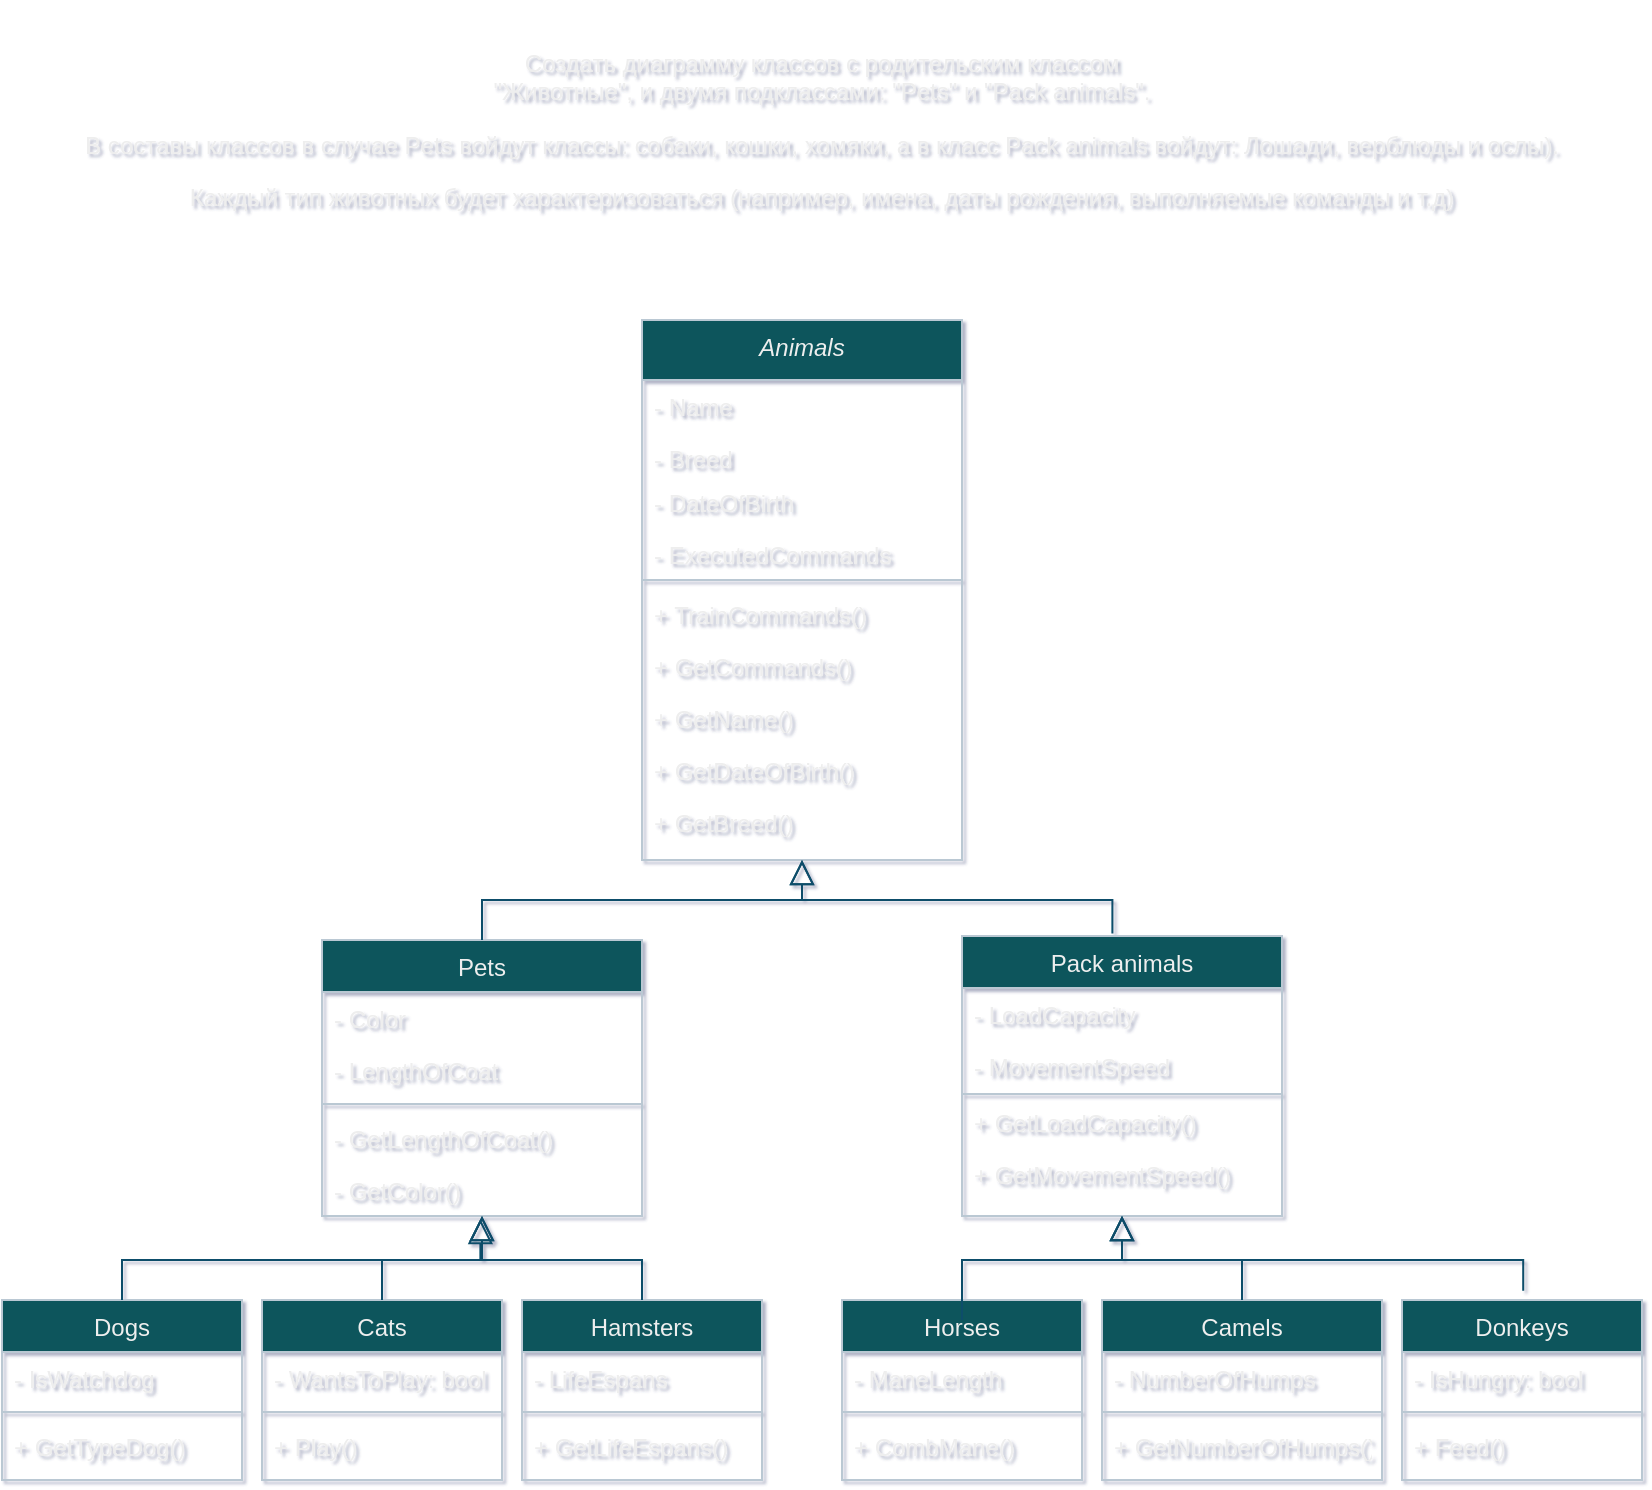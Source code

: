 <mxfile version="23.1.5" type="device">
  <diagram id="C5RBs43oDa-KdzZeNtuy" name="Page-1">
    <mxGraphModel dx="989" dy="1746" grid="1" gridSize="10" guides="1" tooltips="1" connect="1" arrows="1" fold="1" page="1" pageScale="1" pageWidth="827" pageHeight="1169" background="none" math="0" shadow="1">
      <root>
        <mxCell id="WIyWlLk6GJQsqaUBKTNV-0" />
        <mxCell id="WIyWlLk6GJQsqaUBKTNV-1" parent="WIyWlLk6GJQsqaUBKTNV-0" />
        <mxCell id="zkfFHV4jXpPFQw0GAbJ--0" value="Animals" style="swimlane;fontStyle=2;align=center;verticalAlign=top;childLayout=stackLayout;horizontal=1;startSize=30;horizontalStack=0;resizeParent=1;resizeLast=0;collapsible=1;marginBottom=0;rounded=0;shadow=0;strokeWidth=1;labelBackgroundColor=none;fillColor=#09555B;strokeColor=#BAC8D3;fontColor=#EEEEEE;" parent="WIyWlLk6GJQsqaUBKTNV-1" vertex="1">
          <mxGeometry x="320" y="-990" width="160" height="270" as="geometry">
            <mxRectangle x="328" y="-1000" width="160" height="26" as="alternateBounds" />
          </mxGeometry>
        </mxCell>
        <mxCell id="zkfFHV4jXpPFQw0GAbJ--1" value="- Name" style="text;align=left;verticalAlign=top;spacingLeft=4;spacingRight=4;overflow=hidden;rotatable=0;points=[[0,0.5],[1,0.5]];portConstraint=eastwest;labelBackgroundColor=none;fontColor=#EEEEEE;" parent="zkfFHV4jXpPFQw0GAbJ--0" vertex="1">
          <mxGeometry y="30" width="160" height="26" as="geometry" />
        </mxCell>
        <mxCell id="IQBEMknOkp3h7RY4y-Vy-2" value="- Breed" style="text;align=left;verticalAlign=top;spacingLeft=4;spacingRight=4;overflow=hidden;rotatable=0;points=[[0,0.5],[1,0.5]];portConstraint=eastwest;rounded=0;shadow=0;html=0;labelBackgroundColor=none;fontColor=#EEEEEE;" vertex="1" parent="zkfFHV4jXpPFQw0GAbJ--0">
          <mxGeometry y="56" width="160" height="22" as="geometry" />
        </mxCell>
        <mxCell id="zkfFHV4jXpPFQw0GAbJ--2" value="- DateOfBirth" style="text;align=left;verticalAlign=top;spacingLeft=4;spacingRight=4;overflow=hidden;rotatable=0;points=[[0,0.5],[1,0.5]];portConstraint=eastwest;rounded=0;shadow=0;html=0;labelBackgroundColor=none;fontColor=#EEEEEE;" parent="zkfFHV4jXpPFQw0GAbJ--0" vertex="1">
          <mxGeometry y="78" width="160" height="26" as="geometry" />
        </mxCell>
        <mxCell id="zkfFHV4jXpPFQw0GAbJ--3" value="- ExecutedCommands" style="text;align=left;verticalAlign=top;spacingLeft=4;spacingRight=4;overflow=hidden;rotatable=0;points=[[0,0.5],[1,0.5]];portConstraint=eastwest;rounded=0;shadow=0;html=0;labelBackgroundColor=none;fontColor=#EEEEEE;" parent="zkfFHV4jXpPFQw0GAbJ--0" vertex="1">
          <mxGeometry y="104" width="160" height="22" as="geometry" />
        </mxCell>
        <mxCell id="zkfFHV4jXpPFQw0GAbJ--4" value="" style="line;html=1;strokeWidth=1;align=left;verticalAlign=middle;spacingTop=-1;spacingLeft=3;spacingRight=3;rotatable=0;labelPosition=right;points=[];portConstraint=eastwest;labelBackgroundColor=none;fillColor=#09555B;strokeColor=#BAC8D3;fontColor=#EEEEEE;" parent="zkfFHV4jXpPFQw0GAbJ--0" vertex="1">
          <mxGeometry y="126" width="160" height="8" as="geometry" />
        </mxCell>
        <mxCell id="zkfFHV4jXpPFQw0GAbJ--5" value="+ TrainCommands()" style="text;align=left;verticalAlign=top;spacingLeft=4;spacingRight=4;overflow=hidden;rotatable=0;points=[[0,0.5],[1,0.5]];portConstraint=eastwest;labelBackgroundColor=none;fontColor=#EEEEEE;" parent="zkfFHV4jXpPFQw0GAbJ--0" vertex="1">
          <mxGeometry y="134" width="160" height="26" as="geometry" />
        </mxCell>
        <mxCell id="IQBEMknOkp3h7RY4y-Vy-3" value="+ GetCommands()" style="text;align=left;verticalAlign=top;spacingLeft=4;spacingRight=4;overflow=hidden;rotatable=0;points=[[0,0.5],[1,0.5]];portConstraint=eastwest;labelBackgroundColor=none;fontColor=#EEEEEE;" vertex="1" parent="zkfFHV4jXpPFQw0GAbJ--0">
          <mxGeometry y="160" width="160" height="26" as="geometry" />
        </mxCell>
        <mxCell id="IQBEMknOkp3h7RY4y-Vy-7" value="+ GetName()" style="text;align=left;verticalAlign=top;spacingLeft=4;spacingRight=4;overflow=hidden;rotatable=0;points=[[0,0.5],[1,0.5]];portConstraint=eastwest;labelBackgroundColor=none;fontColor=#EEEEEE;" vertex="1" parent="zkfFHV4jXpPFQw0GAbJ--0">
          <mxGeometry y="186" width="160" height="26" as="geometry" />
        </mxCell>
        <mxCell id="IQBEMknOkp3h7RY4y-Vy-6" value="+ GetDateOfBirth()" style="text;align=left;verticalAlign=top;spacingLeft=4;spacingRight=4;overflow=hidden;rotatable=0;points=[[0,0.5],[1,0.5]];portConstraint=eastwest;labelBackgroundColor=none;fontColor=#EEEEEE;" vertex="1" parent="zkfFHV4jXpPFQw0GAbJ--0">
          <mxGeometry y="212" width="160" height="26" as="geometry" />
        </mxCell>
        <mxCell id="IQBEMknOkp3h7RY4y-Vy-8" value="+ GetBreed()" style="text;align=left;verticalAlign=top;spacingLeft=4;spacingRight=4;overflow=hidden;rotatable=0;points=[[0,0.5],[1,0.5]];portConstraint=eastwest;labelBackgroundColor=none;fontColor=#EEEEEE;" vertex="1" parent="zkfFHV4jXpPFQw0GAbJ--0">
          <mxGeometry y="238" width="160" height="26" as="geometry" />
        </mxCell>
        <mxCell id="zkfFHV4jXpPFQw0GAbJ--6" value="Pets" style="swimlane;fontStyle=0;align=center;verticalAlign=top;childLayout=stackLayout;horizontal=1;startSize=26;horizontalStack=0;resizeParent=1;resizeLast=0;collapsible=1;marginBottom=0;rounded=0;shadow=0;strokeWidth=1;labelBackgroundColor=none;fillColor=#09555B;strokeColor=#BAC8D3;fontColor=#EEEEEE;" parent="WIyWlLk6GJQsqaUBKTNV-1" vertex="1">
          <mxGeometry x="160" y="-680" width="160" height="138" as="geometry">
            <mxRectangle x="160" y="-680" width="160" height="26" as="alternateBounds" />
          </mxGeometry>
        </mxCell>
        <mxCell id="zkfFHV4jXpPFQw0GAbJ--7" value="- Color" style="text;align=left;verticalAlign=top;spacingLeft=4;spacingRight=4;overflow=hidden;rotatable=0;points=[[0,0.5],[1,0.5]];portConstraint=eastwest;labelBackgroundColor=none;fontColor=#EEEEEE;" parent="zkfFHV4jXpPFQw0GAbJ--6" vertex="1">
          <mxGeometry y="26" width="160" height="26" as="geometry" />
        </mxCell>
        <mxCell id="zkfFHV4jXpPFQw0GAbJ--8" value="- LengthOfCoat" style="text;align=left;verticalAlign=top;spacingLeft=4;spacingRight=4;overflow=hidden;rotatable=0;points=[[0,0.5],[1,0.5]];portConstraint=eastwest;rounded=0;shadow=0;html=0;labelBackgroundColor=none;fontColor=#EEEEEE;" parent="zkfFHV4jXpPFQw0GAbJ--6" vertex="1">
          <mxGeometry y="52" width="160" height="26" as="geometry" />
        </mxCell>
        <mxCell id="zkfFHV4jXpPFQw0GAbJ--9" value="" style="line;html=1;strokeWidth=1;align=left;verticalAlign=middle;spacingTop=-1;spacingLeft=3;spacingRight=3;rotatable=0;labelPosition=right;points=[];portConstraint=eastwest;labelBackgroundColor=none;fillColor=#09555B;strokeColor=#BAC8D3;fontColor=#EEEEEE;" parent="zkfFHV4jXpPFQw0GAbJ--6" vertex="1">
          <mxGeometry y="78" width="160" height="8" as="geometry" />
        </mxCell>
        <mxCell id="zkfFHV4jXpPFQw0GAbJ--11" value="- GetLengthOfCoat()" style="text;align=left;verticalAlign=top;spacingLeft=4;spacingRight=4;overflow=hidden;rotatable=0;points=[[0,0.5],[1,0.5]];portConstraint=eastwest;labelBackgroundColor=none;fontColor=#EEEEEE;" parent="zkfFHV4jXpPFQw0GAbJ--6" vertex="1">
          <mxGeometry y="86" width="160" height="26" as="geometry" />
        </mxCell>
        <mxCell id="IQBEMknOkp3h7RY4y-Vy-11" value="- GetColor()" style="text;align=left;verticalAlign=top;spacingLeft=4;spacingRight=4;overflow=hidden;rotatable=0;points=[[0,0.5],[1,0.5]];portConstraint=eastwest;labelBackgroundColor=none;fontColor=#EEEEEE;" vertex="1" parent="zkfFHV4jXpPFQw0GAbJ--6">
          <mxGeometry y="112" width="160" height="26" as="geometry" />
        </mxCell>
        <mxCell id="zkfFHV4jXpPFQw0GAbJ--12" value="" style="endArrow=block;endSize=10;endFill=0;shadow=0;strokeWidth=1;rounded=0;edgeStyle=elbowEdgeStyle;elbow=vertical;labelBackgroundColor=none;strokeColor=#0B4D6A;fontColor=default;" parent="WIyWlLk6GJQsqaUBKTNV-1" source="zkfFHV4jXpPFQw0GAbJ--6" target="zkfFHV4jXpPFQw0GAbJ--0" edge="1">
          <mxGeometry width="160" relative="1" as="geometry">
            <mxPoint x="308" y="-917" as="sourcePoint" />
            <mxPoint x="308" y="-917" as="targetPoint" />
          </mxGeometry>
        </mxCell>
        <mxCell id="zkfFHV4jXpPFQw0GAbJ--13" value="Pack animals" style="swimlane;fontStyle=0;align=center;verticalAlign=top;childLayout=stackLayout;horizontal=1;startSize=26;horizontalStack=0;resizeParent=1;resizeLast=0;collapsible=1;marginBottom=0;rounded=0;shadow=0;strokeWidth=1;labelBackgroundColor=none;fillColor=#09555B;strokeColor=#BAC8D3;fontColor=#EEEEEE;" parent="WIyWlLk6GJQsqaUBKTNV-1" vertex="1">
          <mxGeometry x="480" y="-682" width="160" height="140" as="geometry">
            <mxRectangle x="330" y="590" width="170" height="26" as="alternateBounds" />
          </mxGeometry>
        </mxCell>
        <mxCell id="IQBEMknOkp3h7RY4y-Vy-4" value="- LoadCapacity" style="text;align=left;verticalAlign=top;spacingLeft=4;spacingRight=4;overflow=hidden;rotatable=0;points=[[0,0.5],[1,0.5]];portConstraint=eastwest;labelBackgroundColor=none;fontColor=#EEEEEE;" vertex="1" parent="zkfFHV4jXpPFQw0GAbJ--13">
          <mxGeometry y="26" width="160" height="26" as="geometry" />
        </mxCell>
        <mxCell id="zkfFHV4jXpPFQw0GAbJ--14" value="- MovementSpeed" style="text;align=left;verticalAlign=top;spacingLeft=4;spacingRight=4;overflow=hidden;rotatable=0;points=[[0,0.5],[1,0.5]];portConstraint=eastwest;labelBackgroundColor=none;fontColor=#EEEEEE;" parent="zkfFHV4jXpPFQw0GAbJ--13" vertex="1">
          <mxGeometry y="52" width="160" height="26" as="geometry" />
        </mxCell>
        <mxCell id="zkfFHV4jXpPFQw0GAbJ--15" value="" style="line;html=1;strokeWidth=1;align=left;verticalAlign=middle;spacingTop=-1;spacingLeft=3;spacingRight=3;rotatable=0;labelPosition=right;points=[];portConstraint=eastwest;labelBackgroundColor=none;fillColor=#09555B;strokeColor=#BAC8D3;fontColor=#EEEEEE;" parent="zkfFHV4jXpPFQw0GAbJ--13" vertex="1">
          <mxGeometry y="78" width="160" height="2" as="geometry" />
        </mxCell>
        <mxCell id="IQBEMknOkp3h7RY4y-Vy-10" value="+ GetLoadCapacity()" style="text;align=left;verticalAlign=top;spacingLeft=4;spacingRight=4;overflow=hidden;rotatable=0;points=[[0,0.5],[1,0.5]];portConstraint=eastwest;labelBackgroundColor=none;fontColor=#EEEEEE;" vertex="1" parent="zkfFHV4jXpPFQw0GAbJ--13">
          <mxGeometry y="80" width="160" height="26" as="geometry" />
        </mxCell>
        <mxCell id="IQBEMknOkp3h7RY4y-Vy-9" value="+ GetMovementSpeed()" style="text;align=left;verticalAlign=top;spacingLeft=4;spacingRight=4;overflow=hidden;rotatable=0;points=[[0,0.5],[1,0.5]];portConstraint=eastwest;labelBackgroundColor=none;fontColor=#EEEEEE;" vertex="1" parent="zkfFHV4jXpPFQw0GAbJ--13">
          <mxGeometry y="106" width="160" height="26" as="geometry" />
        </mxCell>
        <mxCell id="zkfFHV4jXpPFQw0GAbJ--16" value="" style="endArrow=block;endSize=10;endFill=0;shadow=0;strokeWidth=1;rounded=0;edgeStyle=elbowEdgeStyle;elbow=vertical;labelBackgroundColor=none;strokeColor=#0B4D6A;fontColor=default;entryX=0.5;entryY=1;entryDx=0;entryDy=0;exitX=0.47;exitY=-0.009;exitDx=0;exitDy=0;exitPerimeter=0;" parent="WIyWlLk6GJQsqaUBKTNV-1" source="zkfFHV4jXpPFQw0GAbJ--13" target="zkfFHV4jXpPFQw0GAbJ--0" edge="1">
          <mxGeometry width="160" relative="1" as="geometry">
            <mxPoint x="580" y="-680" as="sourcePoint" />
            <mxPoint x="418" y="-849" as="targetPoint" />
            <Array as="points">
              <mxPoint x="480" y="-700" />
            </Array>
          </mxGeometry>
        </mxCell>
        <mxCell id="IQBEMknOkp3h7RY4y-Vy-1" value="&lt;p class=&quot;MsoNormal&quot;&gt;Создать диаграмму классов с родительским классом&lt;br&gt;&quot;Животные&quot;, и двумя подклассами: &quot;Pets&quot; и &quot;&lt;span lang=&quot;EN-US&quot;&gt;Pack&lt;/span&gt;&lt;span lang=&quot;EN-US&quot;&gt; &lt;/span&gt;&lt;span lang=&quot;EN-US&quot;&gt;animals&lt;/span&gt;&quot;.&lt;/p&gt;&lt;span style=&quot;background-color: initial;&quot;&gt;В составы классов в случае Pets войдут классы: собаки,&amp;nbsp;&lt;/span&gt;&lt;span style=&quot;background-color: initial;&quot;&gt;кошки, хомяки, а в класс Pack animals войдут: Лошади, верблюды и ослы).&lt;/span&gt;&lt;span style=&quot;background-color: initial;&quot;&gt;&lt;br&gt;&lt;/span&gt;&lt;p class=&quot;MsoNormal&quot;&gt;&lt;span style=&quot;background-color: initial;&quot;&gt;Каждый тип животных будет характеризоваться (например,&amp;nbsp;&lt;/span&gt;&lt;span style=&quot;background-color: initial;&quot;&gt;имена, даты рождения, выполняемые команды и т.д)&lt;/span&gt;&lt;/p&gt;" style="text;html=1;align=center;verticalAlign=middle;whiteSpace=wrap;rounded=0;fontColor=#EEEEEE;" vertex="1" parent="WIyWlLk6GJQsqaUBKTNV-1">
          <mxGeometry x="20" y="-1150" width="780" height="130" as="geometry" />
        </mxCell>
        <mxCell id="IQBEMknOkp3h7RY4y-Vy-12" value="Dogs" style="swimlane;fontStyle=0;align=center;verticalAlign=top;childLayout=stackLayout;horizontal=1;startSize=26;horizontalStack=0;resizeParent=1;resizeLast=0;collapsible=1;marginBottom=0;rounded=0;shadow=0;strokeWidth=1;labelBackgroundColor=none;fillColor=#09555B;strokeColor=#BAC8D3;fontColor=#EEEEEE;" vertex="1" parent="WIyWlLk6GJQsqaUBKTNV-1">
          <mxGeometry y="-500" width="120" height="90" as="geometry">
            <mxRectangle x="120" y="590" width="160" height="26" as="alternateBounds" />
          </mxGeometry>
        </mxCell>
        <mxCell id="IQBEMknOkp3h7RY4y-Vy-13" value="- IsWatchdog" style="text;align=left;verticalAlign=top;spacingLeft=4;spacingRight=4;overflow=hidden;rotatable=0;points=[[0,0.5],[1,0.5]];portConstraint=eastwest;labelBackgroundColor=none;fontColor=#EEEEEE;" vertex="1" parent="IQBEMknOkp3h7RY4y-Vy-12">
          <mxGeometry y="26" width="120" height="26" as="geometry" />
        </mxCell>
        <mxCell id="IQBEMknOkp3h7RY4y-Vy-15" value="" style="line;html=1;strokeWidth=1;align=left;verticalAlign=middle;spacingTop=-1;spacingLeft=3;spacingRight=3;rotatable=0;labelPosition=right;points=[];portConstraint=eastwest;labelBackgroundColor=none;fillColor=#09555B;strokeColor=#BAC8D3;fontColor=#EEEEEE;" vertex="1" parent="IQBEMknOkp3h7RY4y-Vy-12">
          <mxGeometry y="52" width="120" height="8" as="geometry" />
        </mxCell>
        <mxCell id="IQBEMknOkp3h7RY4y-Vy-16" value="+ GetTypeDog()" style="text;align=left;verticalAlign=top;spacingLeft=4;spacingRight=4;overflow=hidden;rotatable=0;points=[[0,0.5],[1,0.5]];portConstraint=eastwest;labelBackgroundColor=none;fontColor=#EEEEEE;" vertex="1" parent="IQBEMknOkp3h7RY4y-Vy-12">
          <mxGeometry y="60" width="120" height="26" as="geometry" />
        </mxCell>
        <mxCell id="IQBEMknOkp3h7RY4y-Vy-18" value="" style="endArrow=block;endSize=10;endFill=0;shadow=0;strokeWidth=1;rounded=0;edgeStyle=elbowEdgeStyle;elbow=vertical;labelBackgroundColor=none;strokeColor=#0B4D6A;fontColor=default;entryX=0.5;entryY=1;entryDx=0;entryDy=0;exitX=0.5;exitY=0;exitDx=0;exitDy=0;" edge="1" parent="WIyWlLk6GJQsqaUBKTNV-1" source="IQBEMknOkp3h7RY4y-Vy-12" target="zkfFHV4jXpPFQw0GAbJ--6">
          <mxGeometry width="160" relative="1" as="geometry">
            <mxPoint x="80" y="-480" as="sourcePoint" />
            <mxPoint x="248" y="-530" as="targetPoint" />
            <Array as="points">
              <mxPoint x="150" y="-520" />
            </Array>
          </mxGeometry>
        </mxCell>
        <mxCell id="IQBEMknOkp3h7RY4y-Vy-19" value="Cats" style="swimlane;fontStyle=0;align=center;verticalAlign=top;childLayout=stackLayout;horizontal=1;startSize=26;horizontalStack=0;resizeParent=1;resizeLast=0;collapsible=1;marginBottom=0;rounded=0;shadow=0;strokeWidth=1;labelBackgroundColor=none;fillColor=#09555B;strokeColor=#BAC8D3;fontColor=#EEEEEE;" vertex="1" parent="WIyWlLk6GJQsqaUBKTNV-1">
          <mxGeometry x="130" y="-500" width="120" height="90" as="geometry">
            <mxRectangle x="120" y="590" width="160" height="26" as="alternateBounds" />
          </mxGeometry>
        </mxCell>
        <mxCell id="IQBEMknOkp3h7RY4y-Vy-20" value="- WantsToPlay: bool" style="text;align=left;verticalAlign=top;spacingLeft=4;spacingRight=4;overflow=hidden;rotatable=0;points=[[0,0.5],[1,0.5]];portConstraint=eastwest;labelBackgroundColor=none;fontColor=#EEEEEE;" vertex="1" parent="IQBEMknOkp3h7RY4y-Vy-19">
          <mxGeometry y="26" width="120" height="26" as="geometry" />
        </mxCell>
        <mxCell id="IQBEMknOkp3h7RY4y-Vy-21" value="" style="line;html=1;strokeWidth=1;align=left;verticalAlign=middle;spacingTop=-1;spacingLeft=3;spacingRight=3;rotatable=0;labelPosition=right;points=[];portConstraint=eastwest;labelBackgroundColor=none;fillColor=#09555B;strokeColor=#BAC8D3;fontColor=#EEEEEE;" vertex="1" parent="IQBEMknOkp3h7RY4y-Vy-19">
          <mxGeometry y="52" width="120" height="8" as="geometry" />
        </mxCell>
        <mxCell id="IQBEMknOkp3h7RY4y-Vy-22" value="+ Play()" style="text;align=left;verticalAlign=top;spacingLeft=4;spacingRight=4;overflow=hidden;rotatable=0;points=[[0,0.5],[1,0.5]];portConstraint=eastwest;labelBackgroundColor=none;fontColor=#EEEEEE;" vertex="1" parent="IQBEMknOkp3h7RY4y-Vy-19">
          <mxGeometry y="60" width="120" height="26" as="geometry" />
        </mxCell>
        <mxCell id="IQBEMknOkp3h7RY4y-Vy-23" value="" style="endArrow=block;endSize=10;endFill=0;shadow=0;strokeWidth=1;rounded=0;edgeStyle=elbowEdgeStyle;elbow=vertical;labelBackgroundColor=none;strokeColor=#0B4D6A;fontColor=default;exitX=0.5;exitY=0;exitDx=0;exitDy=0;entryX=0.5;entryY=1;entryDx=0;entryDy=0;" edge="1" parent="WIyWlLk6GJQsqaUBKTNV-1" source="IQBEMknOkp3h7RY4y-Vy-19" target="zkfFHV4jXpPFQw0GAbJ--6">
          <mxGeometry width="160" relative="1" as="geometry">
            <mxPoint x="90" y="-470" as="sourcePoint" />
            <mxPoint x="200" y="-540" as="targetPoint" />
            <Array as="points">
              <mxPoint x="210" y="-520" />
            </Array>
          </mxGeometry>
        </mxCell>
        <mxCell id="IQBEMknOkp3h7RY4y-Vy-24" value="Hamsters" style="swimlane;fontStyle=0;align=center;verticalAlign=top;childLayout=stackLayout;horizontal=1;startSize=26;horizontalStack=0;resizeParent=1;resizeLast=0;collapsible=1;marginBottom=0;rounded=0;shadow=0;strokeWidth=1;labelBackgroundColor=none;fillColor=#09555B;strokeColor=#BAC8D3;fontColor=#EEEEEE;" vertex="1" parent="WIyWlLk6GJQsqaUBKTNV-1">
          <mxGeometry x="260" y="-500" width="120" height="90" as="geometry">
            <mxRectangle x="120" y="590" width="160" height="26" as="alternateBounds" />
          </mxGeometry>
        </mxCell>
        <mxCell id="IQBEMknOkp3h7RY4y-Vy-25" value="- LifeEspans" style="text;align=left;verticalAlign=top;spacingLeft=4;spacingRight=4;overflow=hidden;rotatable=0;points=[[0,0.5],[1,0.5]];portConstraint=eastwest;labelBackgroundColor=none;fontColor=#EEEEEE;" vertex="1" parent="IQBEMknOkp3h7RY4y-Vy-24">
          <mxGeometry y="26" width="120" height="26" as="geometry" />
        </mxCell>
        <mxCell id="IQBEMknOkp3h7RY4y-Vy-26" value="" style="line;html=1;strokeWidth=1;align=left;verticalAlign=middle;spacingTop=-1;spacingLeft=3;spacingRight=3;rotatable=0;labelPosition=right;points=[];portConstraint=eastwest;labelBackgroundColor=none;fillColor=#09555B;strokeColor=#BAC8D3;fontColor=#EEEEEE;" vertex="1" parent="IQBEMknOkp3h7RY4y-Vy-24">
          <mxGeometry y="52" width="120" height="8" as="geometry" />
        </mxCell>
        <mxCell id="IQBEMknOkp3h7RY4y-Vy-27" value="+ GetLifeEspans()" style="text;align=left;verticalAlign=top;spacingLeft=4;spacingRight=4;overflow=hidden;rotatable=0;points=[[0,0.5],[1,0.5]];portConstraint=eastwest;labelBackgroundColor=none;fontColor=#EEEEEE;" vertex="1" parent="IQBEMknOkp3h7RY4y-Vy-24">
          <mxGeometry y="60" width="120" height="26" as="geometry" />
        </mxCell>
        <mxCell id="IQBEMknOkp3h7RY4y-Vy-28" value="" style="endArrow=block;endSize=10;endFill=0;shadow=0;strokeWidth=1;rounded=0;edgeStyle=elbowEdgeStyle;elbow=vertical;labelBackgroundColor=none;strokeColor=#0B4D6A;fontColor=default;exitX=0.5;exitY=0;exitDx=0;exitDy=0;entryX=0.495;entryY=1.058;entryDx=0;entryDy=0;entryPerimeter=0;" edge="1" parent="WIyWlLk6GJQsqaUBKTNV-1" source="IQBEMknOkp3h7RY4y-Vy-24" target="IQBEMknOkp3h7RY4y-Vy-11">
          <mxGeometry width="160" relative="1" as="geometry">
            <mxPoint x="100" y="-460" as="sourcePoint" />
            <mxPoint x="240" y="-540" as="targetPoint" />
            <Array as="points">
              <mxPoint x="280" y="-520" />
            </Array>
          </mxGeometry>
        </mxCell>
        <mxCell id="IQBEMknOkp3h7RY4y-Vy-34" value="Donkeys" style="swimlane;fontStyle=0;align=center;verticalAlign=top;childLayout=stackLayout;horizontal=1;startSize=26;horizontalStack=0;resizeParent=1;resizeLast=0;collapsible=1;marginBottom=0;rounded=0;shadow=0;strokeWidth=1;labelBackgroundColor=none;fillColor=#09555B;strokeColor=#BAC8D3;fontColor=#EEEEEE;" vertex="1" parent="WIyWlLk6GJQsqaUBKTNV-1">
          <mxGeometry x="700" y="-500" width="120" height="90" as="geometry">
            <mxRectangle x="120" y="590" width="160" height="26" as="alternateBounds" />
          </mxGeometry>
        </mxCell>
        <mxCell id="IQBEMknOkp3h7RY4y-Vy-35" value="- IsHungry: bool" style="text;align=left;verticalAlign=top;spacingLeft=4;spacingRight=4;overflow=hidden;rotatable=0;points=[[0,0.5],[1,0.5]];portConstraint=eastwest;labelBackgroundColor=none;fontColor=#EEEEEE;" vertex="1" parent="IQBEMknOkp3h7RY4y-Vy-34">
          <mxGeometry y="26" width="120" height="26" as="geometry" />
        </mxCell>
        <mxCell id="IQBEMknOkp3h7RY4y-Vy-36" value="" style="line;html=1;strokeWidth=1;align=left;verticalAlign=middle;spacingTop=-1;spacingLeft=3;spacingRight=3;rotatable=0;labelPosition=right;points=[];portConstraint=eastwest;labelBackgroundColor=none;fillColor=#09555B;strokeColor=#BAC8D3;fontColor=#EEEEEE;" vertex="1" parent="IQBEMknOkp3h7RY4y-Vy-34">
          <mxGeometry y="52" width="120" height="8" as="geometry" />
        </mxCell>
        <mxCell id="IQBEMknOkp3h7RY4y-Vy-37" value="+ Feed()" style="text;align=left;verticalAlign=top;spacingLeft=4;spacingRight=4;overflow=hidden;rotatable=0;points=[[0,0.5],[1,0.5]];portConstraint=eastwest;labelBackgroundColor=none;fontColor=#EEEEEE;" vertex="1" parent="IQBEMknOkp3h7RY4y-Vy-34">
          <mxGeometry y="60" width="120" height="26" as="geometry" />
        </mxCell>
        <mxCell id="IQBEMknOkp3h7RY4y-Vy-39" value="Horses" style="swimlane;fontStyle=0;align=center;verticalAlign=top;childLayout=stackLayout;horizontal=1;startSize=26;horizontalStack=0;resizeParent=1;resizeLast=0;collapsible=1;marginBottom=0;rounded=0;shadow=0;strokeWidth=1;labelBackgroundColor=none;fillColor=#09555B;strokeColor=#BAC8D3;fontColor=#EEEEEE;" vertex="1" parent="WIyWlLk6GJQsqaUBKTNV-1">
          <mxGeometry x="420" y="-500" width="120" height="90" as="geometry">
            <mxRectangle x="120" y="590" width="160" height="26" as="alternateBounds" />
          </mxGeometry>
        </mxCell>
        <mxCell id="IQBEMknOkp3h7RY4y-Vy-40" value="- ManeLength" style="text;align=left;verticalAlign=top;spacingLeft=4;spacingRight=4;overflow=hidden;rotatable=0;points=[[0,0.5],[1,0.5]];portConstraint=eastwest;labelBackgroundColor=none;fontColor=#EEEEEE;" vertex="1" parent="IQBEMknOkp3h7RY4y-Vy-39">
          <mxGeometry y="26" width="120" height="26" as="geometry" />
        </mxCell>
        <mxCell id="IQBEMknOkp3h7RY4y-Vy-41" value="" style="line;html=1;strokeWidth=1;align=left;verticalAlign=middle;spacingTop=-1;spacingLeft=3;spacingRight=3;rotatable=0;labelPosition=right;points=[];portConstraint=eastwest;labelBackgroundColor=none;fillColor=#09555B;strokeColor=#BAC8D3;fontColor=#EEEEEE;" vertex="1" parent="IQBEMknOkp3h7RY4y-Vy-39">
          <mxGeometry y="52" width="120" height="8" as="geometry" />
        </mxCell>
        <mxCell id="IQBEMknOkp3h7RY4y-Vy-42" value="+ CombMane()" style="text;align=left;verticalAlign=top;spacingLeft=4;spacingRight=4;overflow=hidden;rotatable=0;points=[[0,0.5],[1,0.5]];portConstraint=eastwest;labelBackgroundColor=none;fontColor=#EEEEEE;" vertex="1" parent="IQBEMknOkp3h7RY4y-Vy-39">
          <mxGeometry y="60" width="120" height="26" as="geometry" />
        </mxCell>
        <mxCell id="IQBEMknOkp3h7RY4y-Vy-29" value="Camels" style="swimlane;fontStyle=0;align=center;verticalAlign=top;childLayout=stackLayout;horizontal=1;startSize=26;horizontalStack=0;resizeParent=1;resizeLast=0;collapsible=1;marginBottom=0;rounded=0;shadow=0;strokeWidth=1;labelBackgroundColor=none;fillColor=#09555B;strokeColor=#BAC8D3;fontColor=#EEEEEE;" vertex="1" parent="WIyWlLk6GJQsqaUBKTNV-1">
          <mxGeometry x="550" y="-500" width="140" height="90" as="geometry">
            <mxRectangle x="120" y="590" width="160" height="26" as="alternateBounds" />
          </mxGeometry>
        </mxCell>
        <mxCell id="IQBEMknOkp3h7RY4y-Vy-30" value="- NumberOfHumps" style="text;align=left;verticalAlign=top;spacingLeft=4;spacingRight=4;overflow=hidden;rotatable=0;points=[[0,0.5],[1,0.5]];portConstraint=eastwest;labelBackgroundColor=none;fontColor=#EEEEEE;" vertex="1" parent="IQBEMknOkp3h7RY4y-Vy-29">
          <mxGeometry y="26" width="140" height="26" as="geometry" />
        </mxCell>
        <mxCell id="IQBEMknOkp3h7RY4y-Vy-31" value="" style="line;html=1;strokeWidth=1;align=left;verticalAlign=middle;spacingTop=-1;spacingLeft=3;spacingRight=3;rotatable=0;labelPosition=right;points=[];portConstraint=eastwest;labelBackgroundColor=none;fillColor=#09555B;strokeColor=#BAC8D3;fontColor=#EEEEEE;" vertex="1" parent="IQBEMknOkp3h7RY4y-Vy-29">
          <mxGeometry y="52" width="140" height="8" as="geometry" />
        </mxCell>
        <mxCell id="IQBEMknOkp3h7RY4y-Vy-32" value="+ GetNumberOfHumps()" style="text;align=left;verticalAlign=top;spacingLeft=4;spacingRight=4;overflow=hidden;rotatable=0;points=[[0,0.5],[1,0.5]];portConstraint=eastwest;labelBackgroundColor=none;fontColor=#EEEEEE;" vertex="1" parent="IQBEMknOkp3h7RY4y-Vy-29">
          <mxGeometry y="60" width="140" height="26" as="geometry" />
        </mxCell>
        <mxCell id="IQBEMknOkp3h7RY4y-Vy-45" value="" style="endArrow=block;endSize=10;endFill=0;shadow=0;strokeWidth=1;rounded=0;edgeStyle=elbowEdgeStyle;elbow=vertical;labelBackgroundColor=none;strokeColor=#0B4D6A;fontColor=default;entryX=0.5;entryY=1;entryDx=0;entryDy=0;exitX=0.505;exitY=-0.051;exitDx=0;exitDy=0;exitPerimeter=0;" edge="1" parent="WIyWlLk6GJQsqaUBKTNV-1" source="IQBEMknOkp3h7RY4y-Vy-34" target="zkfFHV4jXpPFQw0GAbJ--13">
          <mxGeometry width="160" relative="1" as="geometry">
            <mxPoint x="780" y="-480" as="sourcePoint" />
            <mxPoint x="720" y="-540" as="targetPoint" />
            <Array as="points">
              <mxPoint x="570" y="-520" />
              <mxPoint x="750" y="-520" />
            </Array>
          </mxGeometry>
        </mxCell>
        <mxCell id="IQBEMknOkp3h7RY4y-Vy-46" value="" style="endArrow=block;endSize=10;endFill=0;shadow=0;strokeWidth=1;rounded=0;edgeStyle=elbowEdgeStyle;elbow=vertical;labelBackgroundColor=none;strokeColor=#0B4D6A;fontColor=default;exitX=0.5;exitY=0;exitDx=0;exitDy=0;entryX=0.5;entryY=1;entryDx=0;entryDy=0;" edge="1" parent="WIyWlLk6GJQsqaUBKTNV-1" source="IQBEMknOkp3h7RY4y-Vy-29" target="zkfFHV4jXpPFQw0GAbJ--13">
          <mxGeometry width="160" relative="1" as="geometry">
            <mxPoint x="640" y="-488" as="sourcePoint" />
            <mxPoint x="580" y="-540" as="targetPoint" />
            <Array as="points">
              <mxPoint x="610" y="-520" />
              <mxPoint x="610" y="-528" />
            </Array>
          </mxGeometry>
        </mxCell>
        <mxCell id="IQBEMknOkp3h7RY4y-Vy-47" value="" style="endArrow=block;endSize=10;endFill=0;shadow=0;strokeWidth=1;rounded=0;edgeStyle=elbowEdgeStyle;elbow=vertical;labelBackgroundColor=none;strokeColor=#0B4D6A;fontColor=default;exitX=0.5;exitY=0.111;exitDx=0;exitDy=0;entryX=0.5;entryY=1;entryDx=0;entryDy=0;exitPerimeter=0;" edge="1" parent="WIyWlLk6GJQsqaUBKTNV-1" source="IQBEMknOkp3h7RY4y-Vy-39" target="zkfFHV4jXpPFQw0GAbJ--13">
          <mxGeometry width="160" relative="1" as="geometry">
            <mxPoint x="520" y="-488" as="sourcePoint" />
            <mxPoint x="320" y="-550" as="targetPoint" />
            <Array as="points">
              <mxPoint x="500" y="-520" />
              <mxPoint x="490" y="-528" />
            </Array>
          </mxGeometry>
        </mxCell>
      </root>
    </mxGraphModel>
  </diagram>
</mxfile>

